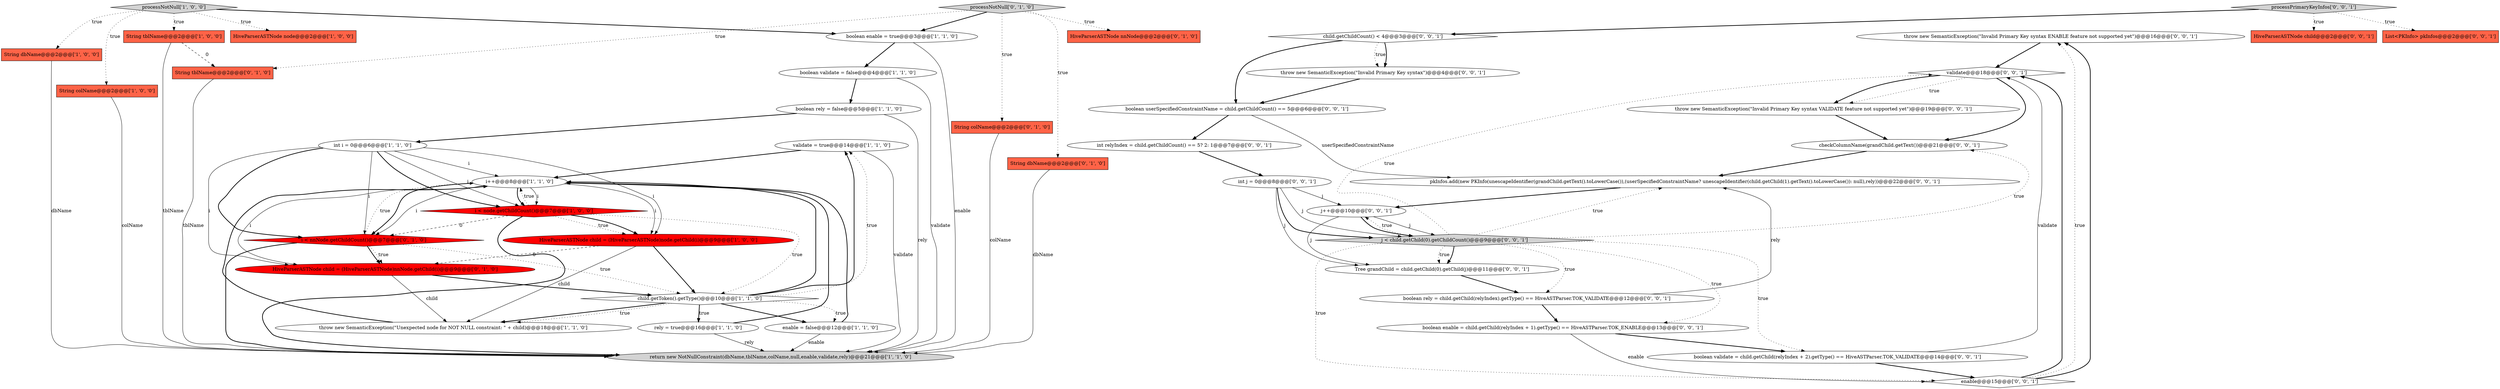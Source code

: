digraph {
5 [style = filled, label = "return new NotNullConstraint(dbName,tblName,colName,null,enable,validate,rely)@@@21@@@['1', '1', '0']", fillcolor = lightgray, shape = ellipse image = "AAA0AAABBB1BBB"];
7 [style = filled, label = "validate = true@@@14@@@['1', '1', '0']", fillcolor = white, shape = ellipse image = "AAA0AAABBB1BBB"];
12 [style = filled, label = "HiveParserASTNode node@@@2@@@['1', '0', '0']", fillcolor = tomato, shape = box image = "AAA0AAABBB1BBB"];
29 [style = filled, label = "throw new SemanticException(\"Invalid Primary Key syntax ENABLE feature not supported yet\")@@@16@@@['0', '0', '1']", fillcolor = white, shape = ellipse image = "AAA0AAABBB3BBB"];
40 [style = filled, label = "HiveParserASTNode child@@@2@@@['0', '0', '1']", fillcolor = tomato, shape = box image = "AAA0AAABBB3BBB"];
0 [style = filled, label = "throw new SemanticException(\"Unexpected node for NOT NULL constraint: \" + child)@@@18@@@['1', '1', '0']", fillcolor = white, shape = ellipse image = "AAA0AAABBB1BBB"];
27 [style = filled, label = "boolean enable = child.getChild(relyIndex + 1).getType() == HiveASTParser.TOK_ENABLE@@@13@@@['0', '0', '1']", fillcolor = white, shape = ellipse image = "AAA0AAABBB3BBB"];
35 [style = filled, label = "int j = 0@@@8@@@['0', '0', '1']", fillcolor = white, shape = ellipse image = "AAA0AAABBB3BBB"];
36 [style = filled, label = "boolean rely = child.getChild(relyIndex).getType() == HiveASTParser.TOK_VALIDATE@@@12@@@['0', '0', '1']", fillcolor = white, shape = ellipse image = "AAA0AAABBB3BBB"];
2 [style = filled, label = "boolean rely = false@@@5@@@['1', '1', '0']", fillcolor = white, shape = ellipse image = "AAA0AAABBB1BBB"];
3 [style = filled, label = "int i = 0@@@6@@@['1', '1', '0']", fillcolor = white, shape = ellipse image = "AAA0AAABBB1BBB"];
13 [style = filled, label = "String dbName@@@2@@@['1', '0', '0']", fillcolor = tomato, shape = box image = "AAA0AAABBB1BBB"];
26 [style = filled, label = "int relyIndex = child.getChildCount() == 5? 2: 1@@@7@@@['0', '0', '1']", fillcolor = white, shape = ellipse image = "AAA0AAABBB3BBB"];
41 [style = filled, label = "throw new SemanticException(\"Invalid Primary Key syntax\")@@@4@@@['0', '0', '1']", fillcolor = white, shape = ellipse image = "AAA0AAABBB3BBB"];
38 [style = filled, label = "child.getChildCount() < 4@@@3@@@['0', '0', '1']", fillcolor = white, shape = diamond image = "AAA0AAABBB3BBB"];
1 [style = filled, label = "boolean validate = false@@@4@@@['1', '1', '0']", fillcolor = white, shape = ellipse image = "AAA0AAABBB1BBB"];
10 [style = filled, label = "processNotNull['1', '0', '0']", fillcolor = lightgray, shape = diamond image = "AAA0AAABBB1BBB"];
8 [style = filled, label = "String colName@@@2@@@['1', '0', '0']", fillcolor = tomato, shape = box image = "AAA0AAABBB1BBB"];
42 [style = filled, label = "boolean validate = child.getChild(relyIndex + 2).getType() == HiveASTParser.TOK_VALIDATE@@@14@@@['0', '0', '1']", fillcolor = white, shape = ellipse image = "AAA0AAABBB3BBB"];
34 [style = filled, label = "enable@@@15@@@['0', '0', '1']", fillcolor = white, shape = diamond image = "AAA0AAABBB3BBB"];
18 [style = filled, label = "String colName@@@2@@@['0', '1', '0']", fillcolor = tomato, shape = box image = "AAA0AAABBB2BBB"];
37 [style = filled, label = "Tree grandChild = child.getChild(0).getChild(j)@@@11@@@['0', '0', '1']", fillcolor = white, shape = ellipse image = "AAA0AAABBB3BBB"];
17 [style = filled, label = "child.getToken().getType()@@@10@@@['1', '1', '0']", fillcolor = white, shape = diamond image = "AAA0AAABBB1BBB"];
14 [style = filled, label = "enable = false@@@12@@@['1', '1', '0']", fillcolor = white, shape = ellipse image = "AAA0AAABBB1BBB"];
43 [style = filled, label = "pkInfos.add(new PKInfo(unescapeIdentifier(grandChild.getText().toLowerCase()),(userSpecifiedConstraintName? unescapeIdentifier(child.getChild(1).getText().toLowerCase()): null),rely))@@@22@@@['0', '0', '1']", fillcolor = white, shape = ellipse image = "AAA0AAABBB3BBB"];
44 [style = filled, label = "checkColumnName(grandChild.getText())@@@21@@@['0', '0', '1']", fillcolor = white, shape = ellipse image = "AAA0AAABBB3BBB"];
16 [style = filled, label = "i < node.getChildCount()@@@7@@@['1', '0', '0']", fillcolor = red, shape = diamond image = "AAA1AAABBB1BBB"];
9 [style = filled, label = "boolean enable = true@@@3@@@['1', '1', '0']", fillcolor = white, shape = ellipse image = "AAA0AAABBB1BBB"];
22 [style = filled, label = "HiveParserASTNode nnNode@@@2@@@['0', '1', '0']", fillcolor = tomato, shape = box image = "AAA0AAABBB2BBB"];
30 [style = filled, label = "List<PKInfo> pkInfos@@@2@@@['0', '0', '1']", fillcolor = tomato, shape = box image = "AAA0AAABBB3BBB"];
15 [style = filled, label = "String tblName@@@2@@@['1', '0', '0']", fillcolor = tomato, shape = box image = "AAA1AAABBB1BBB"];
31 [style = filled, label = "j < child.getChild(0).getChildCount()@@@9@@@['0', '0', '1']", fillcolor = lightgray, shape = diamond image = "AAA0AAABBB3BBB"];
39 [style = filled, label = "processPrimaryKeyInfos['0', '0', '1']", fillcolor = lightgray, shape = diamond image = "AAA0AAABBB3BBB"];
4 [style = filled, label = "rely = true@@@16@@@['1', '1', '0']", fillcolor = white, shape = ellipse image = "AAA0AAABBB1BBB"];
28 [style = filled, label = "validate@@@18@@@['0', '0', '1']", fillcolor = white, shape = diamond image = "AAA0AAABBB3BBB"];
6 [style = filled, label = "i++@@@8@@@['1', '1', '0']", fillcolor = white, shape = ellipse image = "AAA0AAABBB1BBB"];
32 [style = filled, label = "boolean userSpecifiedConstraintName = child.getChildCount() == 5@@@6@@@['0', '0', '1']", fillcolor = white, shape = ellipse image = "AAA0AAABBB3BBB"];
19 [style = filled, label = "HiveParserASTNode child = (HiveParserASTNode)nnNode.getChild(i)@@@9@@@['0', '1', '0']", fillcolor = red, shape = ellipse image = "AAA1AAABBB2BBB"];
20 [style = filled, label = "String dbName@@@2@@@['0', '1', '0']", fillcolor = tomato, shape = box image = "AAA0AAABBB2BBB"];
11 [style = filled, label = "HiveParserASTNode child = (HiveParserASTNode)node.getChild(i)@@@9@@@['1', '0', '0']", fillcolor = red, shape = ellipse image = "AAA1AAABBB1BBB"];
24 [style = filled, label = "i < nnNode.getChildCount()@@@7@@@['0', '1', '0']", fillcolor = red, shape = diamond image = "AAA1AAABBB2BBB"];
23 [style = filled, label = "String tblName@@@2@@@['0', '1', '0']", fillcolor = tomato, shape = box image = "AAA1AAABBB2BBB"];
33 [style = filled, label = "throw new SemanticException(\"Invalid Primary Key syntax VALIDATE feature not supported yet\")@@@19@@@['0', '0', '1']", fillcolor = white, shape = ellipse image = "AAA0AAABBB3BBB"];
25 [style = filled, label = "j++@@@10@@@['0', '0', '1']", fillcolor = white, shape = ellipse image = "AAA0AAABBB3BBB"];
21 [style = filled, label = "processNotNull['0', '1', '0']", fillcolor = lightgray, shape = diamond image = "AAA0AAABBB2BBB"];
31->37 [style = bold, label=""];
10->8 [style = dotted, label="true"];
24->6 [style = dotted, label="true"];
7->5 [style = solid, label="validate"];
3->16 [style = solid, label="i"];
32->43 [style = solid, label="userSpecifiedConstraintName"];
3->24 [style = bold, label=""];
21->18 [style = dotted, label="true"];
38->41 [style = dotted, label="true"];
16->17 [style = dotted, label="true"];
24->17 [style = dotted, label="true"];
34->29 [style = dotted, label="true"];
17->14 [style = dotted, label="true"];
38->41 [style = bold, label=""];
3->16 [style = bold, label=""];
35->37 [style = solid, label="j"];
25->31 [style = bold, label=""];
31->42 [style = dotted, label="true"];
31->28 [style = dotted, label="true"];
25->31 [style = solid, label="j"];
17->14 [style = bold, label=""];
21->23 [style = dotted, label="true"];
26->35 [style = bold, label=""];
31->27 [style = dotted, label="true"];
31->34 [style = dotted, label="true"];
39->38 [style = bold, label=""];
33->44 [style = bold, label=""];
31->44 [style = dotted, label="true"];
6->16 [style = solid, label="i"];
35->31 [style = bold, label=""];
31->25 [style = dotted, label="true"];
41->32 [style = bold, label=""];
24->19 [style = bold, label=""];
21->20 [style = dotted, label="true"];
37->36 [style = bold, label=""];
6->19 [style = solid, label="i"];
20->5 [style = solid, label="dbName"];
21->22 [style = dotted, label="true"];
11->0 [style = solid, label="child"];
23->5 [style = solid, label="tblName"];
32->26 [style = bold, label=""];
24->5 [style = bold, label=""];
38->32 [style = bold, label=""];
4->5 [style = solid, label="rely"];
18->5 [style = solid, label="colName"];
21->9 [style = bold, label=""];
7->6 [style = bold, label=""];
8->5 [style = solid, label="colName"];
19->0 [style = solid, label="child"];
11->17 [style = bold, label=""];
24->19 [style = dotted, label="true"];
39->40 [style = dotted, label="true"];
2->5 [style = solid, label="rely"];
31->43 [style = dotted, label="true"];
9->1 [style = bold, label=""];
16->11 [style = dotted, label="true"];
14->6 [style = bold, label=""];
3->24 [style = solid, label="i"];
34->29 [style = bold, label=""];
36->43 [style = solid, label="rely"];
14->5 [style = solid, label="enable"];
35->31 [style = solid, label="j"];
17->6 [style = bold, label=""];
17->4 [style = dotted, label="true"];
3->19 [style = solid, label="i"];
2->3 [style = bold, label=""];
9->5 [style = solid, label="enable"];
6->24 [style = bold, label=""];
39->30 [style = dotted, label="true"];
15->5 [style = solid, label="tblName"];
19->17 [style = bold, label=""];
27->34 [style = solid, label="enable"];
3->6 [style = solid, label="i"];
34->28 [style = bold, label=""];
17->0 [style = bold, label=""];
10->13 [style = dotted, label="true"];
16->5 [style = bold, label=""];
35->25 [style = solid, label="j"];
1->2 [style = bold, label=""];
10->9 [style = bold, label=""];
17->4 [style = bold, label=""];
42->34 [style = bold, label=""];
17->0 [style = dotted, label="true"];
10->12 [style = dotted, label="true"];
42->28 [style = solid, label="validate"];
15->23 [style = dashed, label="0"];
16->11 [style = bold, label=""];
31->37 [style = dotted, label="true"];
4->6 [style = bold, label=""];
0->6 [style = bold, label=""];
16->24 [style = dashed, label="0"];
28->33 [style = dotted, label="true"];
6->24 [style = solid, label="i"];
44->43 [style = bold, label=""];
27->42 [style = bold, label=""];
29->28 [style = bold, label=""];
17->7 [style = bold, label=""];
10->15 [style = dotted, label="true"];
1->5 [style = solid, label="validate"];
25->37 [style = solid, label="j"];
36->27 [style = bold, label=""];
6->11 [style = solid, label="i"];
28->33 [style = bold, label=""];
11->19 [style = dashed, label="0"];
6->16 [style = bold, label=""];
28->44 [style = bold, label=""];
17->7 [style = dotted, label="true"];
3->11 [style = solid, label="i"];
43->25 [style = bold, label=""];
31->36 [style = dotted, label="true"];
13->5 [style = solid, label="dbName"];
16->6 [style = dotted, label="true"];
}
